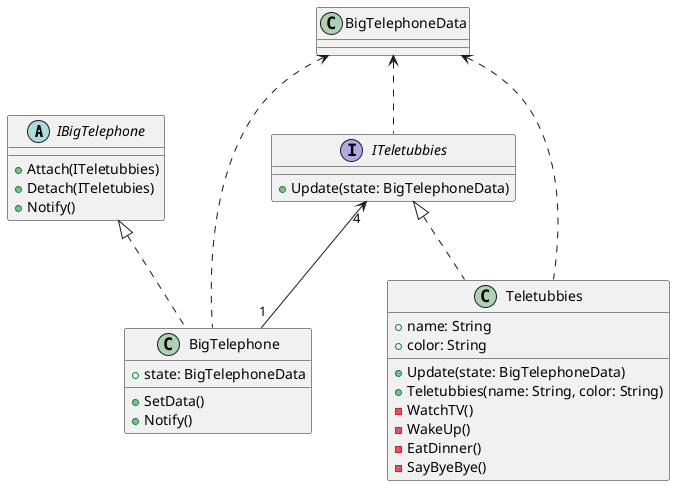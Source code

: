 @startuml teletubsCD

IBigTelephone <|.. BigTelephone
ITeletubbies <|.. Teletubbies
ITeletubbies "4" <-- "1" BigTelephone  
BigTelephoneData <.. ITeletubbies
BigTelephoneData <.. BigTelephone 
BigTelephoneData <.. Teletubbies

abstract class IBigTelephone{
     {method} +Attach(ITeletubbies)
     {method} +Detach(ITeletubies)
     {method} +Notify()
}

class BigTelephoneData
{
    
}

class BigTelephone{
    {field} +state: BigTelephoneData

    {method} +SetData()
    {method} +Notify()
    
}

Interface ITeletubbies {
    {method} +Update(state: BigTelephoneData)
}

class Teletubbies {
    {field} +name: String
    {field} +color: String

    {method} +Update(state: BigTelephoneData)
    {method} +Teletubbies(name: String, color: String)
    {method} -WatchTV()
    {method} -WakeUp()
    {method} -EatDinner()
    {method} -SayByeBye()
    
}

@enduml